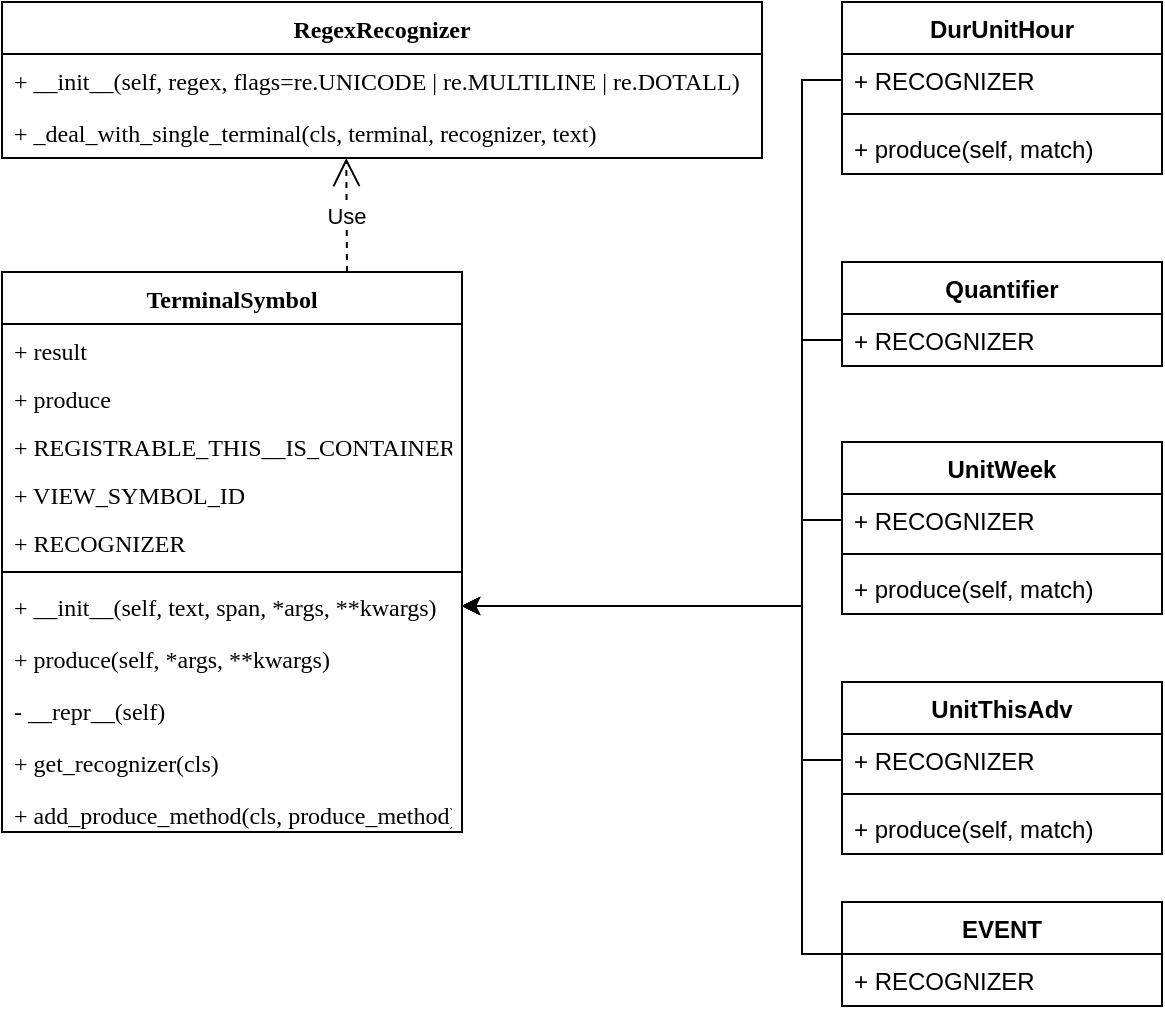 <mxfile version="15.2.7" type="device"><diagram id="yuRVYERj49vaqYrJ2PoJ" name="第 1 页"><mxGraphModel dx="1326" dy="966" grid="1" gridSize="10" guides="1" tooltips="1" connect="1" arrows="1" fold="1" page="1" pageScale="1" pageWidth="827" pageHeight="1169" math="0" shadow="0"><root><mxCell id="0"/><mxCell id="1" parent="0"/><mxCell id="7_ZS-zGKhiNxrRDLaHRW-1" value="TerminalSymbol" style="swimlane;fontStyle=1;align=center;verticalAlign=top;childLayout=stackLayout;horizontal=1;startSize=26;horizontalStack=0;resizeParent=1;resizeParentMax=0;resizeLast=0;collapsible=1;marginBottom=0;fontFamily=Times New Roman;" vertex="1" parent="1"><mxGeometry x="60" y="445" width="230" height="280" as="geometry"/></mxCell><mxCell id="7_ZS-zGKhiNxrRDLaHRW-2" value="+ result" style="text;strokeColor=none;fillColor=none;align=left;verticalAlign=top;spacingLeft=4;spacingRight=4;overflow=hidden;rotatable=0;points=[[0,0.5],[1,0.5]];portConstraint=eastwest;fontFamily=Times New Roman;" vertex="1" parent="7_ZS-zGKhiNxrRDLaHRW-1"><mxGeometry y="26" width="230" height="24" as="geometry"/></mxCell><mxCell id="7_ZS-zGKhiNxrRDLaHRW-3" value="+ produce" style="text;strokeColor=none;fillColor=none;align=left;verticalAlign=top;spacingLeft=4;spacingRight=4;overflow=hidden;rotatable=0;points=[[0,0.5],[1,0.5]];portConstraint=eastwest;fontFamily=Times New Roman;" vertex="1" parent="7_ZS-zGKhiNxrRDLaHRW-1"><mxGeometry y="50" width="230" height="24" as="geometry"/></mxCell><mxCell id="7_ZS-zGKhiNxrRDLaHRW-4" value="+ REGISTRABLE_THIS__IS_CONTAINER" style="text;strokeColor=none;fillColor=none;align=left;verticalAlign=top;spacingLeft=4;spacingRight=4;overflow=hidden;rotatable=0;points=[[0,0.5],[1,0.5]];portConstraint=eastwest;fontFamily=Times New Roman;" vertex="1" parent="7_ZS-zGKhiNxrRDLaHRW-1"><mxGeometry y="74" width="230" height="24" as="geometry"/></mxCell><mxCell id="7_ZS-zGKhiNxrRDLaHRW-5" value="+ VIEW_SYMBOL_ID" style="text;strokeColor=none;fillColor=none;align=left;verticalAlign=top;spacingLeft=4;spacingRight=4;overflow=hidden;rotatable=0;points=[[0,0.5],[1,0.5]];portConstraint=eastwest;fontFamily=Times New Roman;" vertex="1" parent="7_ZS-zGKhiNxrRDLaHRW-1"><mxGeometry y="98" width="230" height="24" as="geometry"/></mxCell><mxCell id="7_ZS-zGKhiNxrRDLaHRW-6" value="+ RECOGNIZER" style="text;strokeColor=none;fillColor=none;align=left;verticalAlign=top;spacingLeft=4;spacingRight=4;overflow=hidden;rotatable=0;points=[[0,0.5],[1,0.5]];portConstraint=eastwest;fontFamily=Times New Roman;" vertex="1" parent="7_ZS-zGKhiNxrRDLaHRW-1"><mxGeometry y="122" width="230" height="24" as="geometry"/></mxCell><mxCell id="7_ZS-zGKhiNxrRDLaHRW-7" value="" style="line;strokeWidth=1;fillColor=none;align=left;verticalAlign=middle;spacingTop=-1;spacingLeft=3;spacingRight=3;rotatable=0;labelPosition=right;points=[];portConstraint=eastwest;fontFamily=Times New Roman;" vertex="1" parent="7_ZS-zGKhiNxrRDLaHRW-1"><mxGeometry y="146" width="230" height="8" as="geometry"/></mxCell><mxCell id="7_ZS-zGKhiNxrRDLaHRW-8" value="+ __init__(self, text, span, *args, **kwargs)" style="text;strokeColor=none;fillColor=none;align=left;verticalAlign=top;spacingLeft=4;spacingRight=4;overflow=hidden;rotatable=0;points=[[0,0.5],[1,0.5]];portConstraint=eastwest;fontFamily=Times New Roman;" vertex="1" parent="7_ZS-zGKhiNxrRDLaHRW-1"><mxGeometry y="154" width="230" height="26" as="geometry"/></mxCell><mxCell id="7_ZS-zGKhiNxrRDLaHRW-9" value="+ produce(self, *args, **kwargs)" style="text;strokeColor=none;fillColor=none;align=left;verticalAlign=top;spacingLeft=4;spacingRight=4;overflow=hidden;rotatable=0;points=[[0,0.5],[1,0.5]];portConstraint=eastwest;fontFamily=Times New Roman;" vertex="1" parent="7_ZS-zGKhiNxrRDLaHRW-1"><mxGeometry y="180" width="230" height="26" as="geometry"/></mxCell><mxCell id="7_ZS-zGKhiNxrRDLaHRW-10" value="- __repr__(self)" style="text;strokeColor=none;fillColor=none;align=left;verticalAlign=top;spacingLeft=4;spacingRight=4;overflow=hidden;rotatable=0;points=[[0,0.5],[1,0.5]];portConstraint=eastwest;fontFamily=Times New Roman;" vertex="1" parent="7_ZS-zGKhiNxrRDLaHRW-1"><mxGeometry y="206" width="230" height="26" as="geometry"/></mxCell><mxCell id="7_ZS-zGKhiNxrRDLaHRW-11" value="+ get_recognizer(cls)" style="text;strokeColor=none;fillColor=none;align=left;verticalAlign=top;spacingLeft=4;spacingRight=4;overflow=hidden;rotatable=0;points=[[0,0.5],[1,0.5]];portConstraint=eastwest;fontFamily=Times New Roman;" vertex="1" parent="7_ZS-zGKhiNxrRDLaHRW-1"><mxGeometry y="232" width="230" height="26" as="geometry"/></mxCell><mxCell id="7_ZS-zGKhiNxrRDLaHRW-12" value="+ add_produce_method(cls, produce_method)" style="text;strokeColor=none;fillColor=none;align=left;verticalAlign=top;spacingLeft=4;spacingRight=4;overflow=hidden;rotatable=0;points=[[0,0.5],[1,0.5]];portConstraint=eastwest;fontFamily=Times New Roman;" vertex="1" parent="7_ZS-zGKhiNxrRDLaHRW-1"><mxGeometry y="258" width="230" height="22" as="geometry"/></mxCell><mxCell id="7_ZS-zGKhiNxrRDLaHRW-13" value="RegexRecognizer" style="swimlane;fontStyle=1;align=center;verticalAlign=top;childLayout=stackLayout;horizontal=1;startSize=26;horizontalStack=0;resizeParent=1;resizeParentMax=0;resizeLast=0;collapsible=1;marginBottom=0;fontFamily=Times New Roman;" vertex="1" parent="1"><mxGeometry x="60" y="310" width="380" height="78" as="geometry"/></mxCell><mxCell id="7_ZS-zGKhiNxrRDLaHRW-14" value="+ __init__(self, regex, flags=re.UNICODE | re.MULTILINE | re.DOTALL)" style="text;strokeColor=none;fillColor=none;align=left;verticalAlign=top;spacingLeft=4;spacingRight=4;overflow=hidden;rotatable=0;points=[[0,0.5],[1,0.5]];portConstraint=eastwest;fontFamily=Times New Roman;" vertex="1" parent="7_ZS-zGKhiNxrRDLaHRW-13"><mxGeometry y="26" width="380" height="26" as="geometry"/></mxCell><mxCell id="7_ZS-zGKhiNxrRDLaHRW-15" value="+ _deal_with_single_terminal(cls, terminal, recognizer, text)" style="text;strokeColor=none;fillColor=none;align=left;verticalAlign=top;spacingLeft=4;spacingRight=4;overflow=hidden;rotatable=0;points=[[0,0.5],[1,0.5]];portConstraint=eastwest;fontFamily=Times New Roman;" vertex="1" parent="7_ZS-zGKhiNxrRDLaHRW-13"><mxGeometry y="52" width="380" height="26" as="geometry"/></mxCell><mxCell id="7_ZS-zGKhiNxrRDLaHRW-16" value="Use" style="endArrow=open;endSize=12;dashed=1;html=1;entryX=0.453;entryY=1;entryDx=0;entryDy=0;entryPerimeter=0;exitX=0.75;exitY=0;exitDx=0;exitDy=0;" edge="1" parent="1" source="7_ZS-zGKhiNxrRDLaHRW-1" target="7_ZS-zGKhiNxrRDLaHRW-15"><mxGeometry width="160" relative="1" as="geometry"><mxPoint x="140" y="389.5" as="sourcePoint"/><mxPoint x="300" y="389.5" as="targetPoint"/></mxGeometry></mxCell><mxCell id="7_ZS-zGKhiNxrRDLaHRW-17" value="UnitWeek&#10;" style="swimlane;fontStyle=1;align=center;verticalAlign=top;childLayout=stackLayout;horizontal=1;startSize=26;horizontalStack=0;resizeParent=1;resizeParentMax=0;resizeLast=0;collapsible=1;marginBottom=0;" vertex="1" parent="1"><mxGeometry x="480" y="530" width="160" height="86" as="geometry"/></mxCell><mxCell id="7_ZS-zGKhiNxrRDLaHRW-18" value="+ RECOGNIZER" style="text;strokeColor=none;fillColor=none;align=left;verticalAlign=top;spacingLeft=4;spacingRight=4;overflow=hidden;rotatable=0;points=[[0,0.5],[1,0.5]];portConstraint=eastwest;" vertex="1" parent="7_ZS-zGKhiNxrRDLaHRW-17"><mxGeometry y="26" width="160" height="26" as="geometry"/></mxCell><mxCell id="7_ZS-zGKhiNxrRDLaHRW-19" value="" style="line;strokeWidth=1;fillColor=none;align=left;verticalAlign=middle;spacingTop=-1;spacingLeft=3;spacingRight=3;rotatable=0;labelPosition=right;points=[];portConstraint=eastwest;" vertex="1" parent="7_ZS-zGKhiNxrRDLaHRW-17"><mxGeometry y="52" width="160" height="8" as="geometry"/></mxCell><mxCell id="7_ZS-zGKhiNxrRDLaHRW-20" value="+ produce(self, match)" style="text;strokeColor=none;fillColor=none;align=left;verticalAlign=top;spacingLeft=4;spacingRight=4;overflow=hidden;rotatable=0;points=[[0,0.5],[1,0.5]];portConstraint=eastwest;" vertex="1" parent="7_ZS-zGKhiNxrRDLaHRW-17"><mxGeometry y="60" width="160" height="26" as="geometry"/></mxCell><mxCell id="7_ZS-zGKhiNxrRDLaHRW-21" value="Quantifier" style="swimlane;fontStyle=1;align=center;verticalAlign=top;childLayout=stackLayout;horizontal=1;startSize=26;horizontalStack=0;resizeParent=1;resizeParentMax=0;resizeLast=0;collapsible=1;marginBottom=0;" vertex="1" parent="1"><mxGeometry x="480" y="440" width="160" height="52" as="geometry"/></mxCell><mxCell id="7_ZS-zGKhiNxrRDLaHRW-22" value="+ RECOGNIZER" style="text;strokeColor=none;fillColor=none;align=left;verticalAlign=top;spacingLeft=4;spacingRight=4;overflow=hidden;rotatable=0;points=[[0,0.5],[1,0.5]];portConstraint=eastwest;" vertex="1" parent="7_ZS-zGKhiNxrRDLaHRW-21"><mxGeometry y="26" width="160" height="26" as="geometry"/></mxCell><mxCell id="7_ZS-zGKhiNxrRDLaHRW-27" value="DurUnitHour" style="swimlane;fontStyle=1;align=center;verticalAlign=top;childLayout=stackLayout;horizontal=1;startSize=26;horizontalStack=0;resizeParent=1;resizeParentMax=0;resizeLast=0;collapsible=1;marginBottom=0;" vertex="1" parent="1"><mxGeometry x="480" y="310" width="160" height="86" as="geometry"/></mxCell><mxCell id="7_ZS-zGKhiNxrRDLaHRW-28" value="+ RECOGNIZER" style="text;strokeColor=none;fillColor=none;align=left;verticalAlign=top;spacingLeft=4;spacingRight=4;overflow=hidden;rotatable=0;points=[[0,0.5],[1,0.5]];portConstraint=eastwest;" vertex="1" parent="7_ZS-zGKhiNxrRDLaHRW-27"><mxGeometry y="26" width="160" height="26" as="geometry"/></mxCell><mxCell id="7_ZS-zGKhiNxrRDLaHRW-29" value="" style="line;strokeWidth=1;fillColor=none;align=left;verticalAlign=middle;spacingTop=-1;spacingLeft=3;spacingRight=3;rotatable=0;labelPosition=right;points=[];portConstraint=eastwest;" vertex="1" parent="7_ZS-zGKhiNxrRDLaHRW-27"><mxGeometry y="52" width="160" height="8" as="geometry"/></mxCell><mxCell id="7_ZS-zGKhiNxrRDLaHRW-30" value="+ produce(self, match)" style="text;strokeColor=none;fillColor=none;align=left;verticalAlign=top;spacingLeft=4;spacingRight=4;overflow=hidden;rotatable=0;points=[[0,0.5],[1,0.5]];portConstraint=eastwest;" vertex="1" parent="7_ZS-zGKhiNxrRDLaHRW-27"><mxGeometry y="60" width="160" height="26" as="geometry"/></mxCell><mxCell id="7_ZS-zGKhiNxrRDLaHRW-31" value="UnitThisAdv" style="swimlane;fontStyle=1;align=center;verticalAlign=top;childLayout=stackLayout;horizontal=1;startSize=26;horizontalStack=0;resizeParent=1;resizeParentMax=0;resizeLast=0;collapsible=1;marginBottom=0;" vertex="1" parent="1"><mxGeometry x="480" y="650" width="160" height="86" as="geometry"/></mxCell><mxCell id="7_ZS-zGKhiNxrRDLaHRW-32" value="+ RECOGNIZER" style="text;strokeColor=none;fillColor=none;align=left;verticalAlign=top;spacingLeft=4;spacingRight=4;overflow=hidden;rotatable=0;points=[[0,0.5],[1,0.5]];portConstraint=eastwest;" vertex="1" parent="7_ZS-zGKhiNxrRDLaHRW-31"><mxGeometry y="26" width="160" height="26" as="geometry"/></mxCell><mxCell id="7_ZS-zGKhiNxrRDLaHRW-33" value="" style="line;strokeWidth=1;fillColor=none;align=left;verticalAlign=middle;spacingTop=-1;spacingLeft=3;spacingRight=3;rotatable=0;labelPosition=right;points=[];portConstraint=eastwest;" vertex="1" parent="7_ZS-zGKhiNxrRDLaHRW-31"><mxGeometry y="52" width="160" height="8" as="geometry"/></mxCell><mxCell id="7_ZS-zGKhiNxrRDLaHRW-34" value="+ produce(self, match)" style="text;strokeColor=none;fillColor=none;align=left;verticalAlign=top;spacingLeft=4;spacingRight=4;overflow=hidden;rotatable=0;points=[[0,0.5],[1,0.5]];portConstraint=eastwest;" vertex="1" parent="7_ZS-zGKhiNxrRDLaHRW-31"><mxGeometry y="60" width="160" height="26" as="geometry"/></mxCell><mxCell id="7_ZS-zGKhiNxrRDLaHRW-44" style="edgeStyle=orthogonalEdgeStyle;rounded=0;orthogonalLoop=1;jettySize=auto;html=1;exitX=0;exitY=0.5;exitDx=0;exitDy=0;entryX=1;entryY=0.5;entryDx=0;entryDy=0;" edge="1" parent="1" source="7_ZS-zGKhiNxrRDLaHRW-36" target="7_ZS-zGKhiNxrRDLaHRW-8"><mxGeometry relative="1" as="geometry"><Array as="points"><mxPoint x="460" y="786"/><mxPoint x="460" y="612"/></Array></mxGeometry></mxCell><mxCell id="7_ZS-zGKhiNxrRDLaHRW-36" value="EVENT" style="swimlane;fontStyle=1;align=center;verticalAlign=top;childLayout=stackLayout;horizontal=1;startSize=26;horizontalStack=0;resizeParent=1;resizeParentMax=0;resizeLast=0;collapsible=1;marginBottom=0;" vertex="1" parent="1"><mxGeometry x="480" y="760" width="160" height="52" as="geometry"/></mxCell><mxCell id="7_ZS-zGKhiNxrRDLaHRW-37" value="+ RECOGNIZER" style="text;strokeColor=none;fillColor=none;align=left;verticalAlign=top;spacingLeft=4;spacingRight=4;overflow=hidden;rotatable=0;points=[[0,0.5],[1,0.5]];portConstraint=eastwest;" vertex="1" parent="7_ZS-zGKhiNxrRDLaHRW-36"><mxGeometry y="26" width="160" height="26" as="geometry"/></mxCell><mxCell id="7_ZS-zGKhiNxrRDLaHRW-40" style="edgeStyle=orthogonalEdgeStyle;rounded=0;orthogonalLoop=1;jettySize=auto;html=1;exitX=0;exitY=0.5;exitDx=0;exitDy=0;entryX=1;entryY=0.5;entryDx=0;entryDy=0;" edge="1" parent="1" source="7_ZS-zGKhiNxrRDLaHRW-28" target="7_ZS-zGKhiNxrRDLaHRW-8"><mxGeometry relative="1" as="geometry"><Array as="points"><mxPoint x="460" y="349"/><mxPoint x="460" y="612"/></Array></mxGeometry></mxCell><mxCell id="7_ZS-zGKhiNxrRDLaHRW-41" style="edgeStyle=orthogonalEdgeStyle;rounded=0;orthogonalLoop=1;jettySize=auto;html=1;exitX=0;exitY=0.5;exitDx=0;exitDy=0;entryX=1;entryY=0.5;entryDx=0;entryDy=0;" edge="1" parent="1" source="7_ZS-zGKhiNxrRDLaHRW-22" target="7_ZS-zGKhiNxrRDLaHRW-8"><mxGeometry relative="1" as="geometry"><mxPoint x="350" y="610" as="targetPoint"/><Array as="points"><mxPoint x="460" y="479"/><mxPoint x="460" y="612"/></Array></mxGeometry></mxCell><mxCell id="7_ZS-zGKhiNxrRDLaHRW-42" style="edgeStyle=orthogonalEdgeStyle;rounded=0;orthogonalLoop=1;jettySize=auto;html=1;exitX=0;exitY=0.5;exitDx=0;exitDy=0;entryX=1;entryY=0.5;entryDx=0;entryDy=0;" edge="1" parent="1" source="7_ZS-zGKhiNxrRDLaHRW-18" target="7_ZS-zGKhiNxrRDLaHRW-8"><mxGeometry relative="1" as="geometry"><Array as="points"><mxPoint x="460" y="569"/><mxPoint x="460" y="612"/></Array></mxGeometry></mxCell><mxCell id="7_ZS-zGKhiNxrRDLaHRW-43" style="edgeStyle=orthogonalEdgeStyle;rounded=0;orthogonalLoop=1;jettySize=auto;html=1;exitX=0;exitY=0.5;exitDx=0;exitDy=0;entryX=1;entryY=0.5;entryDx=0;entryDy=0;" edge="1" parent="1" source="7_ZS-zGKhiNxrRDLaHRW-32" target="7_ZS-zGKhiNxrRDLaHRW-8"><mxGeometry relative="1" as="geometry"><mxPoint x="380" y="510" as="targetPoint"/><Array as="points"><mxPoint x="460" y="689"/><mxPoint x="460" y="612"/></Array></mxGeometry></mxCell></root></mxGraphModel></diagram></mxfile>